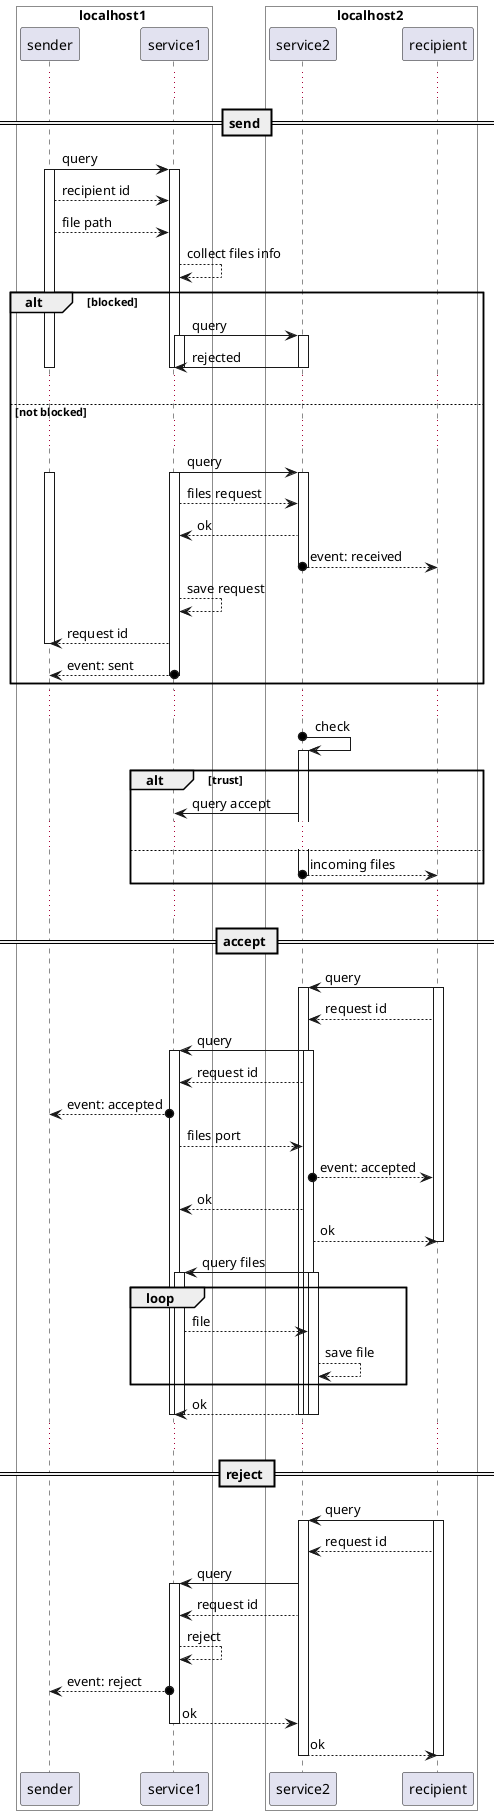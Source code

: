 @startuml
'https://plantuml.com/sequence-diagram

'autonumber

box localhost1 #White
participant sender
participant service1
end box

box localhost2 #White
participant service2
participant recipient
end box

...
== send ==

sender -> service1: query
activate sender
activate service1
sender --> service1: recipient id
sender --> service1: file path
service1 --> service1: collect files info
alt blocked
service1 -> service2: query
activate service1
activate service2
service1 <- service2: rejected
deactivate service1
deactivate service1
deactivate service2
deactivate sender
...
else not blocked
...
service1 -> service2: query
activate sender
activate service1
activate service2
service1 --> service2: files request
service1 <-- service2: ok
service2 o--> recipient: event: received
deactivate service2
service1 --> service1: save request
sender <-- service1: request id
deactivate sender
sender <--o service1: event: sent
deactivate service1
end alt
...
service2 o-> service2: check
alt trust
activate service2
service1 <- service2: query accept
...
else
service2 o--> recipient: incoming files
deactivate service2
end alt

...
== accept ==

recipient -> service2: query
activate recipient
activate service2
recipient --> service2: request id

service1 <- service2: query
activate service1
activate service2
service1 <-- service2: request id
sender <--o service1: event: accepted
service1 --> service2: files port
service2 o--> recipient: event: accepted
service1 <-- service2: ok
recipient <-- service2: ok
deactivate recipient
service1 <- service2: query files
activate service1
activate service2
loop
service1 --> service2: file
service2 --> service2: save file
end loop
service1 <-- service2: ok
deactivate service2
deactivate service2
deactivate service2
deactivate service1
deactivate service1

...
== reject ==

recipient -> service2: query
activate recipient
activate service2
recipient --> service2: request id
service1 <- service2: query
activate service1
service1 <-- service2: request id
service1 --> service1: reject
sender <--o service1: event: reject
service1 --> service2: ok
deactivate service1

recipient <-- service2: ok
deactivate recipient
deactivate service2


@enduml
